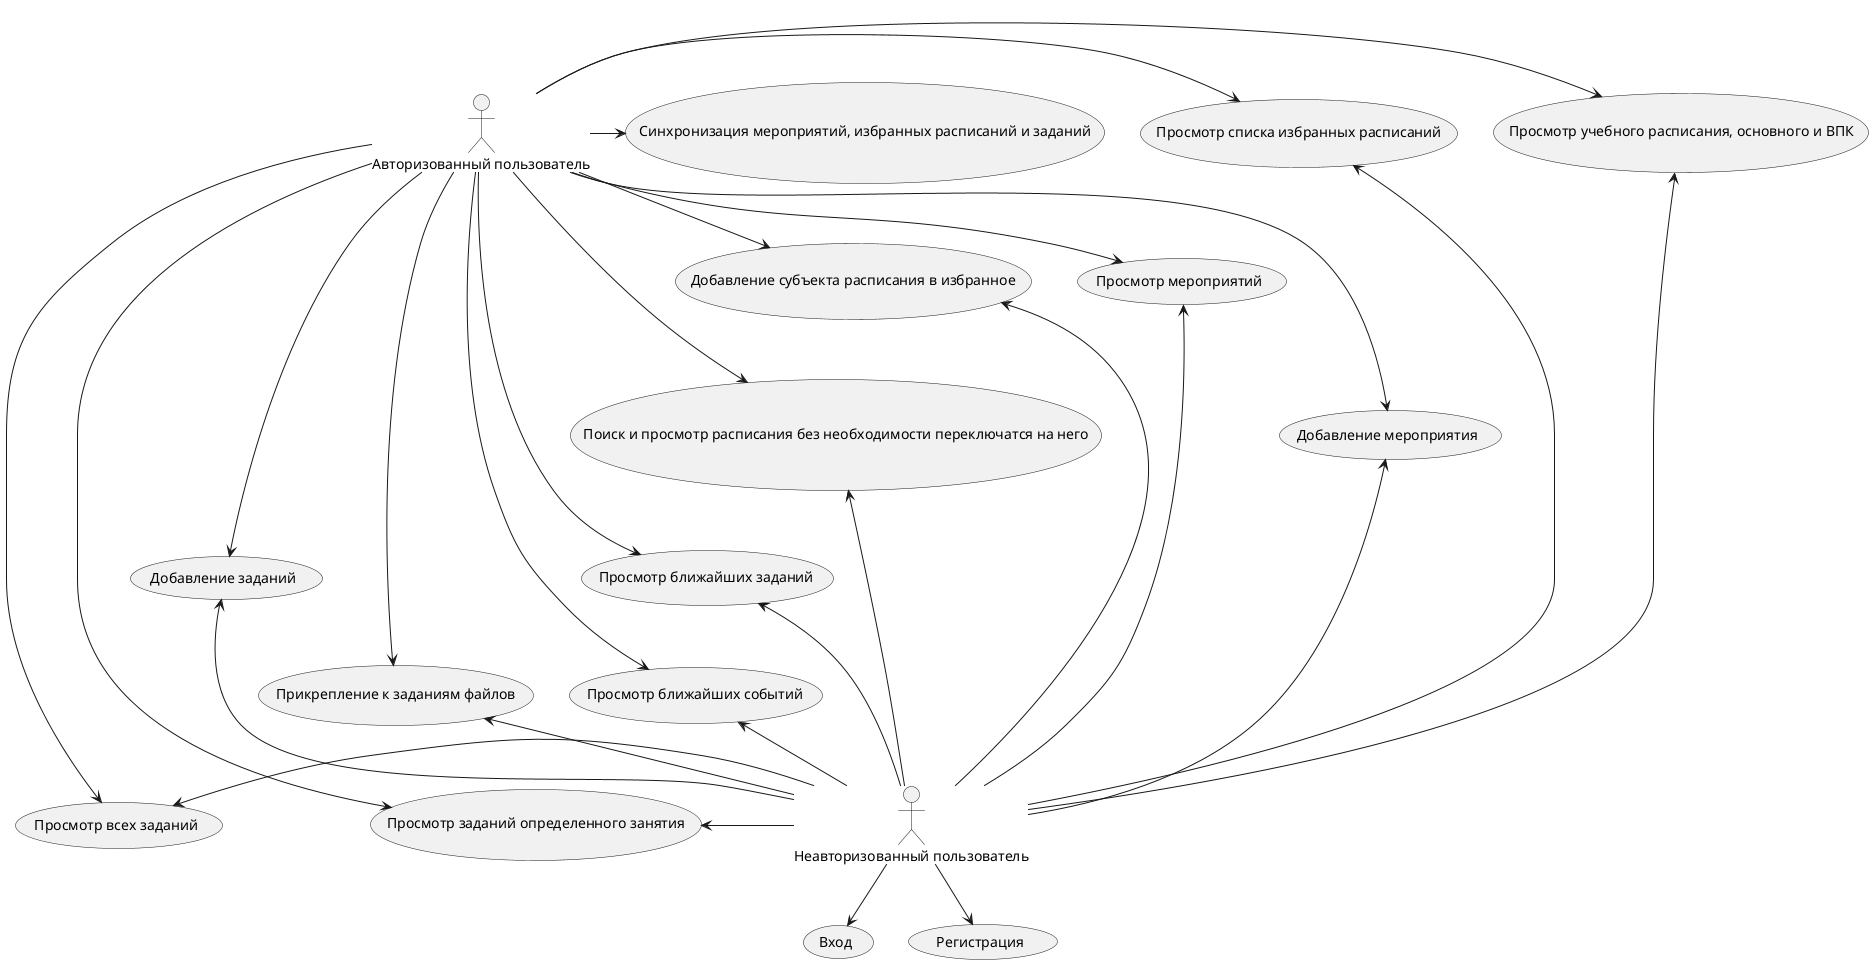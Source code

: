 @startuml

:Авторизованный пользователь: as RegUser
:Неавторизованный пользователь: as UnRegUser

(Синхронизация мероприятий, избранных расписаний и заданий) as Sync
(Вход) as Login
(Регистрация) as Registration
(Просмотр учебного расписания, основного и ВПК) as Schedule
(Просмотр мероприятий) as Events
(Добавление мероприятия) as EventsAdd
(Добавление заданий) as NoteAdd
(Прикрепление к заданиям файлов) as File
(Просмотр заданий определенного занятия) as CoupleNotes
(Просмотр всех заданий) as AllNotes
(Просмотр ближайших событий) as ComingEvents
(Просмотр ближайших заданий) as ComingNotes
(Поиск и просмотр расписания без необходимости переключатся на него) as Search
(Добавление субъекта расписания в избранное) as FavAdd
(Просмотр списка избранных расписаний) as FavList

UnRegUser --> Login
UnRegUser --> Registration

RegUser -> Sync
RegUser -> Schedule
RegUser --> Events
RegUser ---> EventsAdd
RegUser ----> NoteAdd
RegUser -----> File
RegUser ------> CoupleNotes
RegUser -----> AllNotes
RegUser ----> ComingEvents
RegUser ---> ComingNotes
RegUser --> Search
RegUser -> FavAdd
RegUser -> FavList

Schedule <------ UnRegUser
Events <----- UnRegUser
EventsAdd <---- UnRegUser
NoteAdd <--- UnRegUser
File <-- UnRegUser
CoupleNotes <- UnRegUser
AllNotes <- UnRegUser
ComingEvents <-- UnRegUser
ComingNotes <--- UnRegUser
Search <---- UnRegUser
FavAdd <----- UnRegUser
FavList <------ UnRegUser





@enduml